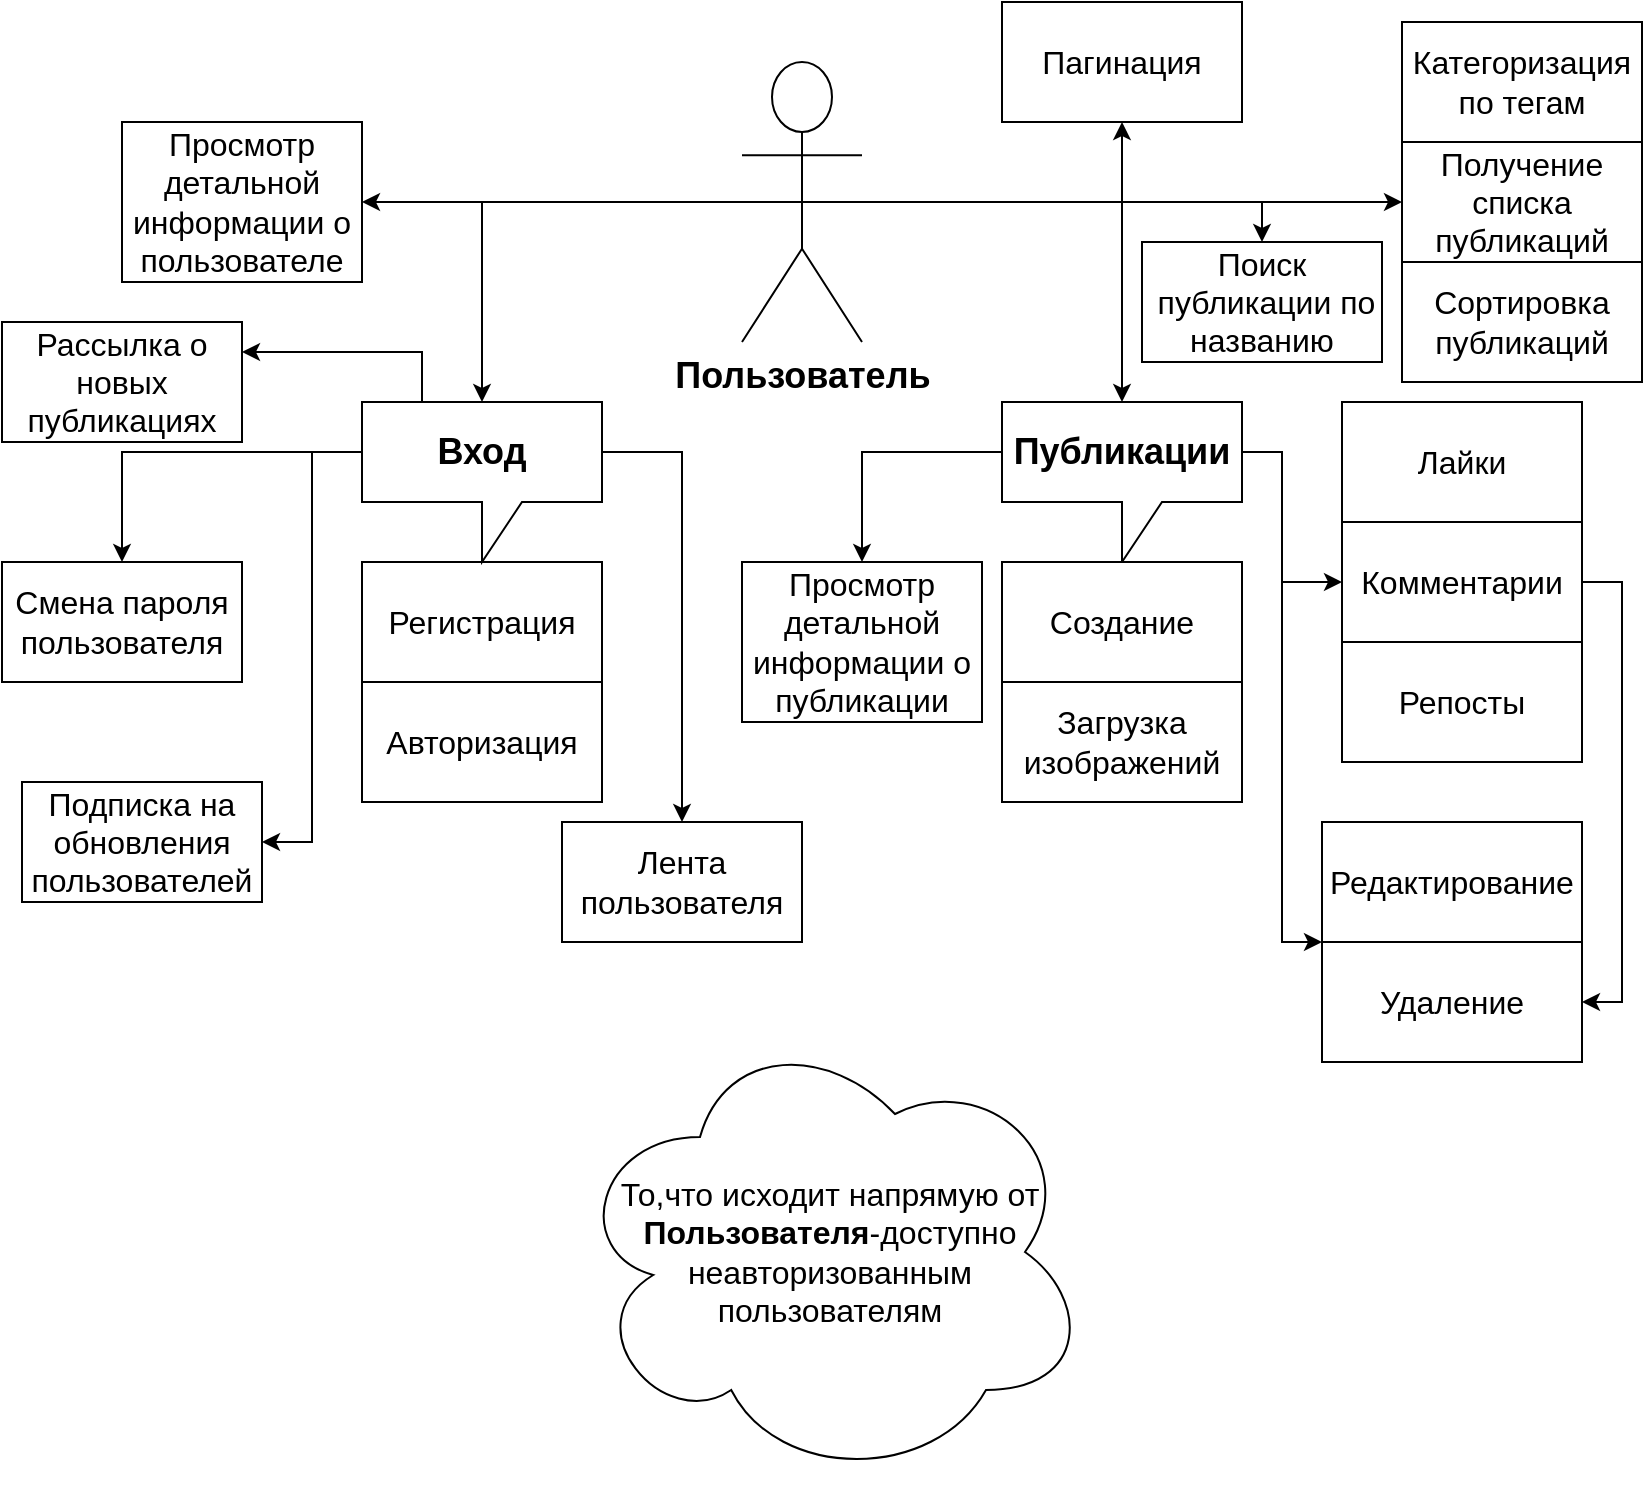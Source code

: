 <mxfile version="20.5.3" type="github"><diagram id="0xGSt2mAOKLOEqlKk6a5" name="Страница 1"><mxGraphModel dx="1422" dy="794" grid="1" gridSize="10" guides="1" tooltips="1" connect="1" arrows="1" fold="1" page="1" pageScale="1" pageWidth="827" pageHeight="1169" math="0" shadow="0"><root><mxCell id="0"/><mxCell id="1" parent="0"/><mxCell id="I1pDTgkx833RVf7MtitV-1" value="&lt;font style=&quot;font-size: 16px;&quot;&gt;Регистрация&lt;/font&gt;" style="rounded=0;whiteSpace=wrap;html=1;" vertex="1" parent="1"><mxGeometry x="180" y="320" width="120" height="60" as="geometry"/></mxCell><mxCell id="I1pDTgkx833RVf7MtitV-2" value="&lt;font style=&quot;font-size: 16px;&quot;&gt;Авторизация&lt;/font&gt;" style="rounded=0;whiteSpace=wrap;html=1;" vertex="1" parent="1"><mxGeometry x="180" y="380" width="120" height="60" as="geometry"/></mxCell><mxCell id="I1pDTgkx833RVf7MtitV-67" style="edgeStyle=orthogonalEdgeStyle;rounded=0;orthogonalLoop=1;jettySize=auto;html=1;exitX=0;exitY=0;exitDx=0;exitDy=25;exitPerimeter=0;entryX=0.5;entryY=0;entryDx=0;entryDy=0;fontSize=16;" edge="1" parent="1" source="I1pDTgkx833RVf7MtitV-4" target="I1pDTgkx833RVf7MtitV-65"><mxGeometry relative="1" as="geometry"/></mxCell><mxCell id="I1pDTgkx833RVf7MtitV-68" style="edgeStyle=orthogonalEdgeStyle;rounded=0;orthogonalLoop=1;jettySize=auto;html=1;exitX=0;exitY=0;exitDx=120;exitDy=25;exitPerimeter=0;entryX=0.5;entryY=0;entryDx=0;entryDy=0;fontSize=16;" edge="1" parent="1" source="I1pDTgkx833RVf7MtitV-4" target="I1pDTgkx833RVf7MtitV-59"><mxGeometry relative="1" as="geometry"/></mxCell><mxCell id="I1pDTgkx833RVf7MtitV-73" style="edgeStyle=orthogonalEdgeStyle;rounded=0;orthogonalLoop=1;jettySize=auto;html=1;exitX=0.25;exitY=0;exitDx=0;exitDy=0;exitPerimeter=0;entryX=1;entryY=0.25;entryDx=0;entryDy=0;fontSize=16;" edge="1" parent="1" source="I1pDTgkx833RVf7MtitV-4" target="I1pDTgkx833RVf7MtitV-61"><mxGeometry relative="1" as="geometry"/></mxCell><mxCell id="I1pDTgkx833RVf7MtitV-76" style="edgeStyle=orthogonalEdgeStyle;rounded=0;orthogonalLoop=1;jettySize=auto;html=1;exitX=0;exitY=0;exitDx=0;exitDy=25;exitPerimeter=0;entryX=1;entryY=0.5;entryDx=0;entryDy=0;fontSize=16;" edge="1" parent="1" source="I1pDTgkx833RVf7MtitV-4" target="I1pDTgkx833RVf7MtitV-66"><mxGeometry relative="1" as="geometry"/></mxCell><mxCell id="I1pDTgkx833RVf7MtitV-4" value="&lt;font style=&quot;font-size: 18px;&quot;&gt;&lt;b&gt;Вход&lt;/b&gt;&lt;/font&gt;" style="shape=callout;whiteSpace=wrap;html=1;perimeter=calloutPerimeter;" vertex="1" parent="1"><mxGeometry x="180" y="240" width="120" height="80" as="geometry"/></mxCell><mxCell id="I1pDTgkx833RVf7MtitV-42" style="edgeStyle=orthogonalEdgeStyle;rounded=0;orthogonalLoop=1;jettySize=auto;html=1;exitX=0;exitY=0;exitDx=120;exitDy=25;exitPerimeter=0;entryX=0;entryY=0.5;entryDx=0;entryDy=0;fontSize=16;" edge="1" parent="1" source="I1pDTgkx833RVf7MtitV-5" target="I1pDTgkx833RVf7MtitV-25"><mxGeometry relative="1" as="geometry"><Array as="points"><mxPoint x="640" y="265"/><mxPoint x="640" y="330"/></Array></mxGeometry></mxCell><mxCell id="I1pDTgkx833RVf7MtitV-47" style="edgeStyle=orthogonalEdgeStyle;rounded=0;orthogonalLoop=1;jettySize=auto;html=1;exitX=0;exitY=0;exitDx=0;exitDy=25;exitPerimeter=0;entryX=0.5;entryY=0;entryDx=0;entryDy=0;fontSize=16;" edge="1" parent="1" source="I1pDTgkx833RVf7MtitV-5" target="I1pDTgkx833RVf7MtitV-46"><mxGeometry relative="1" as="geometry"/></mxCell><mxCell id="I1pDTgkx833RVf7MtitV-5" value="&lt;font style=&quot;font-size: 18px;&quot;&gt;&lt;b&gt;Публикации&lt;/b&gt;&lt;/font&gt;" style="shape=callout;whiteSpace=wrap;html=1;perimeter=calloutPerimeter;fontSize=14;" vertex="1" parent="1"><mxGeometry x="500" y="240" width="120" height="80" as="geometry"/></mxCell><mxCell id="I1pDTgkx833RVf7MtitV-32" style="edgeStyle=orthogonalEdgeStyle;rounded=0;orthogonalLoop=1;jettySize=auto;html=1;fontSize=16;" edge="1" parent="1" source="I1pDTgkx833RVf7MtitV-7" target="I1pDTgkx833RVf7MtitV-31"><mxGeometry relative="1" as="geometry"/></mxCell><mxCell id="I1pDTgkx833RVf7MtitV-7" value="&lt;font style=&quot;font-size: 16px;&quot;&gt;Создание&lt;/font&gt;" style="rounded=0;whiteSpace=wrap;html=1;fontSize=14;" vertex="1" parent="1"><mxGeometry x="500" y="320" width="120" height="60" as="geometry"/></mxCell><mxCell id="I1pDTgkx833RVf7MtitV-16" style="edgeStyle=orthogonalEdgeStyle;rounded=0;orthogonalLoop=1;jettySize=auto;html=1;exitX=0.5;exitY=0.5;exitDx=0;exitDy=0;fontSize=16;exitPerimeter=0;" edge="1" parent="1" source="I1pDTgkx833RVf7MtitV-12" target="I1pDTgkx833RVf7MtitV-4"><mxGeometry relative="1" as="geometry"><Array as="points"><mxPoint x="240" y="140"/></Array></mxGeometry></mxCell><mxCell id="I1pDTgkx833RVf7MtitV-17" style="edgeStyle=orthogonalEdgeStyle;rounded=0;orthogonalLoop=1;jettySize=auto;html=1;exitX=0.5;exitY=0.5;exitDx=0;exitDy=0;exitPerimeter=0;entryX=0.5;entryY=0;entryDx=0;entryDy=0;entryPerimeter=0;fontSize=16;" edge="1" parent="1" source="I1pDTgkx833RVf7MtitV-12" target="I1pDTgkx833RVf7MtitV-5"><mxGeometry relative="1" as="geometry"/></mxCell><mxCell id="I1pDTgkx833RVf7MtitV-71" style="edgeStyle=orthogonalEdgeStyle;rounded=0;orthogonalLoop=1;jettySize=auto;html=1;exitX=0.5;exitY=0.5;exitDx=0;exitDy=0;exitPerimeter=0;entryX=1;entryY=0.5;entryDx=0;entryDy=0;fontSize=16;" edge="1" parent="1" source="I1pDTgkx833RVf7MtitV-12" target="I1pDTgkx833RVf7MtitV-63"><mxGeometry relative="1" as="geometry"/></mxCell><mxCell id="I1pDTgkx833RVf7MtitV-12" value="&lt;b&gt;Пользователь&lt;/b&gt;" style="shape=umlActor;verticalLabelPosition=bottom;verticalAlign=top;html=1;outlineConnect=0;fontSize=18;" vertex="1" parent="1"><mxGeometry x="370" y="70" width="60" height="140" as="geometry"/></mxCell><mxCell id="I1pDTgkx833RVf7MtitV-18" value="&lt;span style=&quot;font-size: 16px;&quot;&gt;Редактирование&lt;/span&gt;" style="rounded=0;whiteSpace=wrap;html=1;fontSize=14;" vertex="1" parent="1"><mxGeometry x="660" y="450" width="130" height="60" as="geometry"/></mxCell><mxCell id="I1pDTgkx833RVf7MtitV-20" value="Удаление" style="rounded=0;whiteSpace=wrap;html=1;fontSize=16;" vertex="1" parent="1"><mxGeometry x="660" y="510" width="130" height="60" as="geometry"/></mxCell><mxCell id="I1pDTgkx833RVf7MtitV-23" value="Лайки" style="rounded=0;whiteSpace=wrap;html=1;fontSize=16;" vertex="1" parent="1"><mxGeometry x="670" y="240" width="120" height="60" as="geometry"/></mxCell><mxCell id="I1pDTgkx833RVf7MtitV-81" style="edgeStyle=orthogonalEdgeStyle;rounded=0;orthogonalLoop=1;jettySize=auto;html=1;exitX=1;exitY=0.5;exitDx=0;exitDy=0;entryX=1;entryY=0.5;entryDx=0;entryDy=0;fontSize=16;" edge="1" parent="1" source="I1pDTgkx833RVf7MtitV-25" target="I1pDTgkx833RVf7MtitV-20"><mxGeometry relative="1" as="geometry"/></mxCell><mxCell id="I1pDTgkx833RVf7MtitV-25" value="Комментарии" style="rounded=0;whiteSpace=wrap;html=1;fontSize=16;" vertex="1" parent="1"><mxGeometry x="670" y="300" width="120" height="60" as="geometry"/></mxCell><mxCell id="I1pDTgkx833RVf7MtitV-31" value="&lt;span style=&quot;font-size: 16px;&quot;&gt;Загрузка изображений&lt;/span&gt;" style="rounded=0;whiteSpace=wrap;html=1;fontSize=14;" vertex="1" parent="1"><mxGeometry x="500" y="380" width="120" height="60" as="geometry"/></mxCell><mxCell id="I1pDTgkx833RVf7MtitV-33" value="Репосты" style="rounded=0;whiteSpace=wrap;html=1;fontSize=16;" vertex="1" parent="1"><mxGeometry x="670" y="360" width="120" height="60" as="geometry"/></mxCell><mxCell id="I1pDTgkx833RVf7MtitV-45" value="Пагинация" style="rounded=0;whiteSpace=wrap;html=1;fontSize=16;" vertex="1" parent="1"><mxGeometry x="500" y="40" width="120" height="60" as="geometry"/></mxCell><mxCell id="I1pDTgkx833RVf7MtitV-46" value="Просмотр детальной информации о публикации" style="rounded=0;whiteSpace=wrap;html=1;fontSize=16;" vertex="1" parent="1"><mxGeometry x="370" y="320" width="120" height="80" as="geometry"/></mxCell><mxCell id="I1pDTgkx833RVf7MtitV-48" value="Получение списка публикаций" style="rounded=0;whiteSpace=wrap;html=1;fontSize=16;" vertex="1" parent="1"><mxGeometry x="700" y="110" width="120" height="60" as="geometry"/></mxCell><mxCell id="I1pDTgkx833RVf7MtitV-49" value="Сортировка публикаций" style="rounded=0;whiteSpace=wrap;html=1;fontSize=16;" vertex="1" parent="1"><mxGeometry x="700" y="170" width="120" height="60" as="geometry"/></mxCell><mxCell id="I1pDTgkx833RVf7MtitV-58" value="" style="endArrow=classic;html=1;rounded=0;fontSize=16;entryX=0;entryY=0;entryDx=0;entryDy=0;" edge="1" parent="1" target="I1pDTgkx833RVf7MtitV-20"><mxGeometry width="50" height="50" relative="1" as="geometry"><mxPoint x="640" y="270" as="sourcePoint"/><mxPoint x="620" y="540" as="targetPoint"/><Array as="points"><mxPoint x="640" y="510"/></Array></mxGeometry></mxCell><mxCell id="I1pDTgkx833RVf7MtitV-59" value="Лента пользователя" style="rounded=0;whiteSpace=wrap;html=1;fontSize=16;" vertex="1" parent="1"><mxGeometry x="280" y="450" width="120" height="60" as="geometry"/></mxCell><mxCell id="I1pDTgkx833RVf7MtitV-60" value="Категоризация по тегам" style="rounded=0;whiteSpace=wrap;html=1;fontSize=16;" vertex="1" parent="1"><mxGeometry x="700" y="50" width="120" height="60" as="geometry"/></mxCell><mxCell id="I1pDTgkx833RVf7MtitV-61" value="Рассылка о новых публикациях" style="rounded=0;whiteSpace=wrap;html=1;fontSize=16;" vertex="1" parent="1"><mxGeometry y="200" width="120" height="60" as="geometry"/></mxCell><mxCell id="I1pDTgkx833RVf7MtitV-62" value="Поиск&lt;br&gt;&amp;nbsp;публикации по названию" style="rounded=0;whiteSpace=wrap;html=1;fontSize=16;" vertex="1" parent="1"><mxGeometry x="570" y="160" width="120" height="60" as="geometry"/></mxCell><mxCell id="I1pDTgkx833RVf7MtitV-63" value="Просмотр детальной информации о пользователе" style="rounded=0;whiteSpace=wrap;html=1;fontSize=16;" vertex="1" parent="1"><mxGeometry x="60" y="100" width="120" height="80" as="geometry"/></mxCell><mxCell id="I1pDTgkx833RVf7MtitV-65" value="Смена пароля пользователя" style="rounded=0;whiteSpace=wrap;html=1;fontSize=16;" vertex="1" parent="1"><mxGeometry y="320" width="120" height="60" as="geometry"/></mxCell><mxCell id="I1pDTgkx833RVf7MtitV-66" value="Подписка на обновления пользователей" style="rounded=0;whiteSpace=wrap;html=1;fontSize=16;" vertex="1" parent="1"><mxGeometry x="10" y="430" width="120" height="60" as="geometry"/></mxCell><mxCell id="I1pDTgkx833RVf7MtitV-72" value="" style="endArrow=classic;html=1;rounded=0;fontSize=16;exitX=0.5;exitY=0.5;exitDx=0;exitDy=0;exitPerimeter=0;entryX=0;entryY=0.5;entryDx=0;entryDy=0;" edge="1" parent="1" source="I1pDTgkx833RVf7MtitV-12" target="I1pDTgkx833RVf7MtitV-48"><mxGeometry width="50" height="50" relative="1" as="geometry"><mxPoint x="390" y="440" as="sourcePoint"/><mxPoint x="440" y="390" as="targetPoint"/></mxGeometry></mxCell><mxCell id="I1pDTgkx833RVf7MtitV-74" value="" style="endArrow=classic;html=1;rounded=0;fontSize=16;entryX=0.5;entryY=1;entryDx=0;entryDy=0;" edge="1" parent="1" target="I1pDTgkx833RVf7MtitV-45"><mxGeometry width="50" height="50" relative="1" as="geometry"><mxPoint x="560" y="140" as="sourcePoint"/><mxPoint x="440" y="390" as="targetPoint"/></mxGeometry></mxCell><mxCell id="I1pDTgkx833RVf7MtitV-75" value="" style="endArrow=classic;html=1;rounded=0;fontSize=16;entryX=0.5;entryY=0;entryDx=0;entryDy=0;" edge="1" parent="1" target="I1pDTgkx833RVf7MtitV-62"><mxGeometry width="50" height="50" relative="1" as="geometry"><mxPoint x="630" y="140" as="sourcePoint"/><mxPoint x="440" y="390" as="targetPoint"/></mxGeometry></mxCell><mxCell id="I1pDTgkx833RVf7MtitV-80" value="То,что исходит напрямую от &lt;b&gt;Пользователя&lt;/b&gt;-доступно неавторизованным пользователям" style="ellipse;shape=cloud;whiteSpace=wrap;html=1;fontSize=16;" vertex="1" parent="1"><mxGeometry x="284" y="550" width="260" height="230" as="geometry"/></mxCell></root></mxGraphModel></diagram></mxfile>